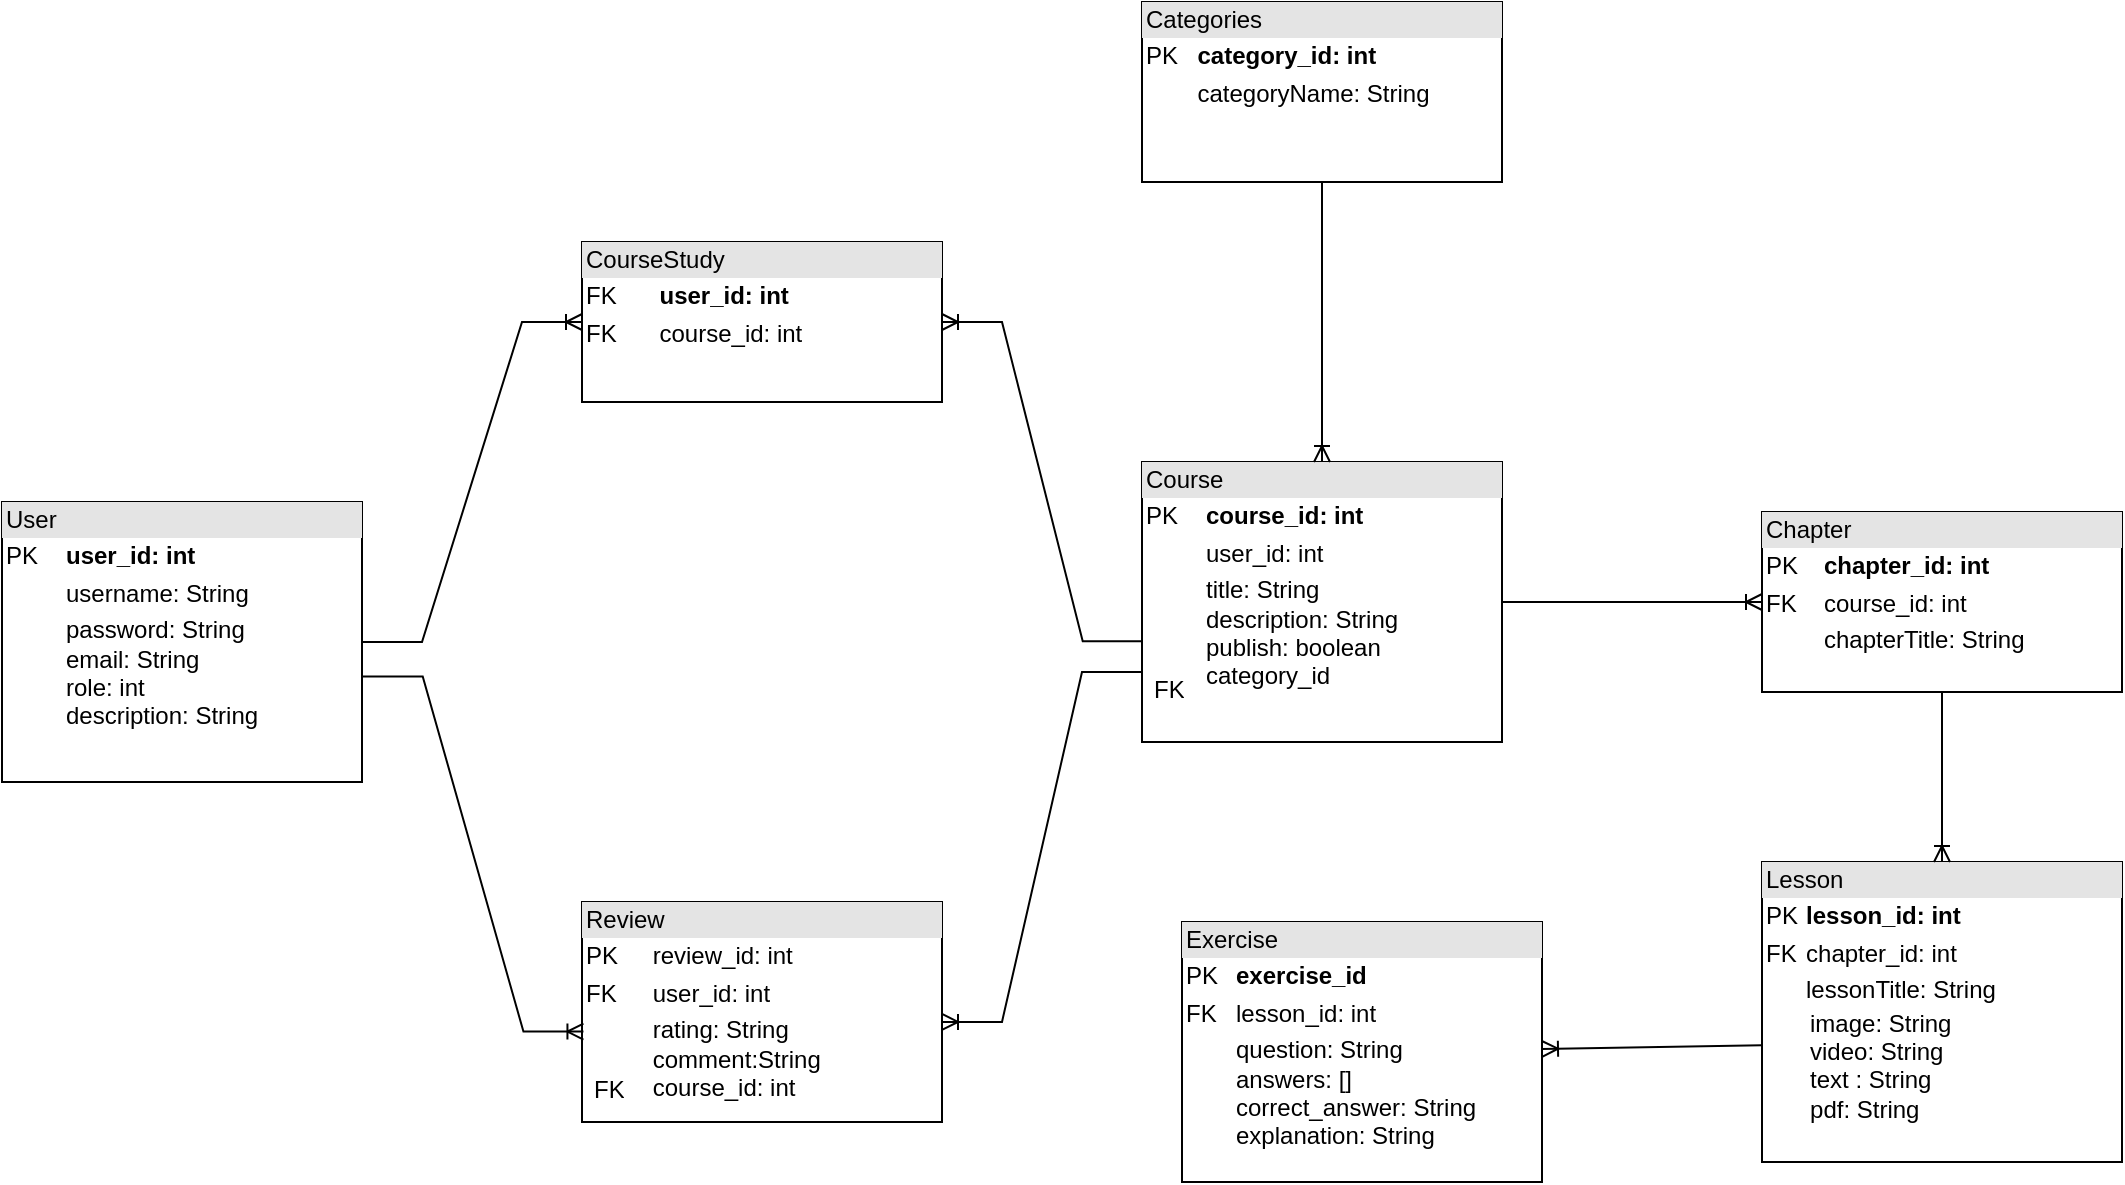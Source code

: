 <mxfile version="24.2.3" type="device">
  <diagram name="Page-1" id="z4z59dIieZJJ6UXaU0uB">
    <mxGraphModel dx="1489" dy="1913" grid="1" gridSize="10" guides="1" tooltips="1" connect="1" arrows="1" fold="1" page="1" pageScale="1" pageWidth="850" pageHeight="1100" math="0" shadow="0">
      <root>
        <mxCell id="0" />
        <mxCell id="1" parent="0" />
        <mxCell id="EUf47M9rQOZmV5FWu8hT-5" value="&lt;div style=&quot;box-sizing:border-box;width:100%;background:#e4e4e4;padding:2px;&quot;&gt;User&amp;nbsp;&lt;/div&gt;&lt;table style=&quot;width:100%;font-size:1em;&quot; cellpadding=&quot;2&quot; cellspacing=&quot;0&quot;&gt;&lt;tbody&gt;&lt;tr&gt;&lt;td&gt;PK&lt;/td&gt;&lt;td&gt;&lt;b&gt;user_id: int&lt;/b&gt;&lt;/td&gt;&lt;/tr&gt;&lt;tr&gt;&lt;td&gt;&lt;br&gt;&lt;/td&gt;&lt;td&gt;username: String&lt;br&gt;&lt;/td&gt;&lt;/tr&gt;&lt;tr&gt;&lt;td&gt;&lt;/td&gt;&lt;td&gt;&lt;span style=&quot;font-size: 12px;&quot;&gt;password: String&lt;br&gt;&lt;/span&gt;email: String&lt;br&gt;role: int&lt;br&gt;&lt;span style=&quot;font-size: 12px;&quot;&gt;description: String&lt;/span&gt;&lt;br&gt;&lt;/td&gt;&lt;/tr&gt;&lt;/tbody&gt;&lt;/table&gt;&lt;br&gt;&lt;div&gt;&lt;br&gt;&lt;/div&gt;" style="verticalAlign=top;align=left;overflow=fill;html=1;whiteSpace=wrap;" parent="1" vertex="1">
          <mxGeometry x="240" y="230" width="180" height="140" as="geometry" />
        </mxCell>
        <mxCell id="XFsnvn7qb66WLmklrVD2-1" value="&lt;div style=&quot;box-sizing:border-box;width:100%;background:#e4e4e4;padding:2px;&quot;&gt;CourseStudy&lt;/div&gt;&lt;table style=&quot;width:100%;font-size:1em;&quot; cellpadding=&quot;2&quot; cellspacing=&quot;0&quot;&gt;&lt;tbody&gt;&lt;tr&gt;&lt;td&gt;FK&lt;/td&gt;&lt;td&gt;&lt;b&gt;user_id: int&lt;br&gt;&lt;/b&gt;&lt;/td&gt;&lt;/tr&gt;&lt;tr&gt;&lt;td&gt;FK&lt;/td&gt;&lt;td&gt;course_id: int&lt;/td&gt;&lt;/tr&gt;&lt;tr&gt;&lt;td&gt;&lt;/td&gt;&lt;td&gt;&lt;br&gt;&lt;/td&gt;&lt;/tr&gt;&lt;/tbody&gt;&lt;/table&gt;" style="verticalAlign=top;align=left;overflow=fill;html=1;whiteSpace=wrap;" parent="1" vertex="1">
          <mxGeometry x="530" y="100" width="180" height="80" as="geometry" />
        </mxCell>
        <mxCell id="XFsnvn7qb66WLmklrVD2-2" value="&lt;div style=&quot;box-sizing:border-box;width:100%;background:#e4e4e4;padding:2px;&quot;&gt;Course&lt;/div&gt;&lt;table style=&quot;width:100%;font-size:1em;&quot; cellpadding=&quot;2&quot; cellspacing=&quot;0&quot;&gt;&lt;tbody&gt;&lt;tr&gt;&lt;td&gt;PK&lt;/td&gt;&lt;td&gt;&lt;b&gt;course_id: int&lt;/b&gt;&lt;/td&gt;&lt;/tr&gt;&lt;tr&gt;&lt;td&gt;&lt;br&gt;&lt;/td&gt;&lt;td&gt;user_id: int&lt;br&gt;&lt;/td&gt;&lt;/tr&gt;&lt;tr&gt;&lt;td&gt;&lt;/td&gt;&lt;td&gt;title: String&lt;br&gt;description: String&lt;br&gt;publish: boolean&lt;br&gt;category_id&lt;/td&gt;&lt;/tr&gt;&lt;/tbody&gt;&lt;/table&gt;" style="verticalAlign=top;align=left;overflow=fill;html=1;whiteSpace=wrap;" parent="1" vertex="1">
          <mxGeometry x="810" y="210" width="180" height="140" as="geometry" />
        </mxCell>
        <mxCell id="XFsnvn7qb66WLmklrVD2-3" value="&lt;div style=&quot;box-sizing:border-box;width:100%;background:#e4e4e4;padding:2px;&quot;&gt;Review&lt;/div&gt;&lt;table style=&quot;width:100%;font-size:1em;&quot; cellpadding=&quot;2&quot; cellspacing=&quot;0&quot;&gt;&lt;tbody&gt;&lt;tr&gt;&lt;td&gt;PK&lt;/td&gt;&lt;td&gt;review_id: int&lt;br&gt;&lt;/td&gt;&lt;/tr&gt;&lt;tr&gt;&lt;td&gt;FK&lt;br&gt;&lt;/td&gt;&lt;td&gt;user_id: int&lt;/td&gt;&lt;/tr&gt;&lt;tr&gt;&lt;td&gt;&lt;br&gt;&lt;/td&gt;&lt;td&gt;rating: String&lt;br&gt;comment:String&lt;br&gt;course_id: int&lt;/td&gt;&lt;/tr&gt;&lt;/tbody&gt;&lt;/table&gt;" style="verticalAlign=top;align=left;overflow=fill;html=1;whiteSpace=wrap;" parent="1" vertex="1">
          <mxGeometry x="530" y="430" width="180" height="110" as="geometry" />
        </mxCell>
        <mxCell id="XFsnvn7qb66WLmklrVD2-4" value="&lt;div style=&quot;box-sizing:border-box;width:100%;background:#e4e4e4;padding:2px;&quot;&gt;&lt;span style=&quot;font-size: 12px;&quot;&gt;Categories&lt;/span&gt;&lt;br&gt;&lt;/div&gt;&lt;table style=&quot;width:100%;font-size:1em;&quot; cellpadding=&quot;2&quot; cellspacing=&quot;0&quot;&gt;&lt;tbody&gt;&lt;tr&gt;&lt;td&gt;PK&lt;/td&gt;&lt;td&gt;&lt;b&gt;category_id: int&lt;/b&gt;&lt;/td&gt;&lt;/tr&gt;&lt;tr&gt;&lt;td&gt;&lt;br&gt;&lt;/td&gt;&lt;td&gt;categoryName: String&lt;/td&gt;&lt;/tr&gt;&lt;tr&gt;&lt;td&gt;&lt;/td&gt;&lt;td&gt;&lt;br&gt;&lt;/td&gt;&lt;/tr&gt;&lt;/tbody&gt;&lt;/table&gt;" style="verticalAlign=top;align=left;overflow=fill;html=1;whiteSpace=wrap;" parent="1" vertex="1">
          <mxGeometry x="810" y="-20" width="180" height="90" as="geometry" />
        </mxCell>
        <mxCell id="XFsnvn7qb66WLmklrVD2-5" value="&lt;div style=&quot;box-sizing:border-box;width:100%;background:#e4e4e4;padding:2px;&quot;&gt;Chapter&lt;/div&gt;&lt;table style=&quot;width:100%;font-size:1em;&quot; cellpadding=&quot;2&quot; cellspacing=&quot;0&quot;&gt;&lt;tbody&gt;&lt;tr&gt;&lt;td&gt;PK&lt;/td&gt;&lt;td&gt;&lt;span style=&quot;font-size: 12px;&quot;&gt;&lt;b&gt;chapter_id: int&lt;/b&gt;&lt;/span&gt;&lt;/td&gt;&lt;/tr&gt;&lt;tr&gt;&lt;td&gt;FK&lt;/td&gt;&lt;td&gt;course_id: int&lt;/td&gt;&lt;/tr&gt;&lt;tr&gt;&lt;td&gt;&lt;/td&gt;&lt;td&gt;chapterTitle: String&lt;br&gt;&lt;br&gt;&lt;/td&gt;&lt;/tr&gt;&lt;/tbody&gt;&lt;/table&gt;" style="verticalAlign=top;align=left;overflow=fill;html=1;whiteSpace=wrap;" parent="1" vertex="1">
          <mxGeometry x="1120" y="235" width="180" height="90" as="geometry" />
        </mxCell>
        <mxCell id="XFsnvn7qb66WLmklrVD2-6" value="&lt;div style=&quot;box-sizing:border-box;width:100%;background:#e4e4e4;padding:2px;&quot;&gt;Lesson&lt;/div&gt;&lt;table style=&quot;width:100%;font-size:1em;&quot; cellpadding=&quot;2&quot; cellspacing=&quot;0&quot;&gt;&lt;tbody&gt;&lt;tr&gt;&lt;td&gt;PK&lt;/td&gt;&lt;td&gt;&lt;b&gt;lesson_id: int&lt;/b&gt;&lt;/td&gt;&lt;/tr&gt;&lt;tr&gt;&lt;td&gt;FK&lt;/td&gt;&lt;td&gt;chapter_id: int&lt;/td&gt;&lt;/tr&gt;&lt;tr&gt;&lt;td&gt;&lt;/td&gt;&lt;td&gt;lessonTitle: String&lt;br&gt;&lt;table style=&quot;font-size: 1em; width: 180px;&quot; cellpadding=&quot;2&quot; cellspacing=&quot;0&quot;&gt;&lt;tbody&gt;&lt;tr&gt;&lt;td&gt;image: String&lt;br&gt;video: String&lt;br&gt;text : String&lt;br&gt;pdf: String&lt;/td&gt;&lt;/tr&gt;&lt;/tbody&gt;&lt;/table&gt;&lt;/td&gt;&lt;/tr&gt;&lt;/tbody&gt;&lt;/table&gt;" style="verticalAlign=top;align=left;overflow=fill;html=1;whiteSpace=wrap;" parent="1" vertex="1">
          <mxGeometry x="1120" y="410" width="180" height="150" as="geometry" />
        </mxCell>
        <mxCell id="XFsnvn7qb66WLmklrVD2-7" value="&lt;div style=&quot;box-sizing:border-box;width:100%;background:#e4e4e4;padding:2px;&quot;&gt;Exercise&lt;/div&gt;&lt;table style=&quot;width:100%;font-size:1em;&quot; cellpadding=&quot;2&quot; cellspacing=&quot;0&quot;&gt;&lt;tbody&gt;&lt;tr&gt;&lt;td&gt;PK&lt;/td&gt;&lt;td&gt;&lt;b&gt;exercise_id&lt;/b&gt;&lt;/td&gt;&lt;/tr&gt;&lt;tr&gt;&lt;td&gt;FK&lt;/td&gt;&lt;td&gt;lesson_id: int&lt;/td&gt;&lt;/tr&gt;&lt;tr&gt;&lt;td&gt;&lt;/td&gt;&lt;td&gt;question: String&lt;br&gt;answers: []&lt;br&gt;&lt;span style=&quot;font-size: 12px;&quot;&gt;correct_answer: String&lt;br&gt;explanation: String&lt;/span&gt;&lt;br&gt;&lt;/td&gt;&lt;/tr&gt;&lt;/tbody&gt;&lt;/table&gt;" style="verticalAlign=top;align=left;overflow=fill;html=1;whiteSpace=wrap;" parent="1" vertex="1">
          <mxGeometry x="830" y="440" width="180" height="130" as="geometry" />
        </mxCell>
        <mxCell id="XFsnvn7qb66WLmklrVD2-9" value="" style="edgeStyle=entityRelationEdgeStyle;fontSize=12;html=1;endArrow=ERoneToMany;rounded=0;entryX=0;entryY=0.5;entryDx=0;entryDy=0;" parent="1" source="EUf47M9rQOZmV5FWu8hT-5" target="XFsnvn7qb66WLmklrVD2-1" edge="1">
          <mxGeometry width="100" height="100" relative="1" as="geometry">
            <mxPoint x="700" y="260" as="sourcePoint" />
            <mxPoint x="800" y="160" as="targetPoint" />
          </mxGeometry>
        </mxCell>
        <mxCell id="XFsnvn7qb66WLmklrVD2-10" value="" style="edgeStyle=entityRelationEdgeStyle;fontSize=12;html=1;endArrow=ERoneToMany;rounded=0;exitX=0.002;exitY=0.64;exitDx=0;exitDy=0;exitPerimeter=0;" parent="1" source="XFsnvn7qb66WLmklrVD2-2" target="XFsnvn7qb66WLmklrVD2-1" edge="1">
          <mxGeometry width="100" height="100" relative="1" as="geometry">
            <mxPoint x="640" y="320" as="sourcePoint" />
            <mxPoint x="740" y="220" as="targetPoint" />
          </mxGeometry>
        </mxCell>
        <mxCell id="XFsnvn7qb66WLmklrVD2-11" value="" style="edgeStyle=entityRelationEdgeStyle;fontSize=12;html=1;endArrow=ERoneToMany;rounded=0;exitX=1.002;exitY=0.623;exitDx=0;exitDy=0;exitPerimeter=0;entryX=0.004;entryY=0.589;entryDx=0;entryDy=0;entryPerimeter=0;" parent="1" source="EUf47M9rQOZmV5FWu8hT-5" target="XFsnvn7qb66WLmklrVD2-3" edge="1">
          <mxGeometry width="100" height="100" relative="1" as="geometry">
            <mxPoint x="700" y="440" as="sourcePoint" />
            <mxPoint x="800" y="340" as="targetPoint" />
          </mxGeometry>
        </mxCell>
        <mxCell id="XFsnvn7qb66WLmklrVD2-12" value="" style="edgeStyle=entityRelationEdgeStyle;fontSize=12;html=1;endArrow=ERoneToMany;rounded=0;entryX=1;entryY=0.545;entryDx=0;entryDy=0;entryPerimeter=0;exitX=0;exitY=0.75;exitDx=0;exitDy=0;" parent="1" source="XFsnvn7qb66WLmklrVD2-2" target="XFsnvn7qb66WLmklrVD2-3" edge="1">
          <mxGeometry width="100" height="100" relative="1" as="geometry">
            <mxPoint x="590" y="360" as="sourcePoint" />
            <mxPoint x="690" y="260" as="targetPoint" />
          </mxGeometry>
        </mxCell>
        <mxCell id="XFsnvn7qb66WLmklrVD2-15" value="" style="fontSize=12;html=1;endArrow=ERoneToMany;rounded=0;exitX=0;exitY=0.611;exitDx=0;exitDy=0;exitPerimeter=0;" parent="1" source="XFsnvn7qb66WLmklrVD2-6" target="XFsnvn7qb66WLmklrVD2-7" edge="1">
          <mxGeometry width="100" height="100" relative="1" as="geometry">
            <mxPoint x="1100" y="500" as="sourcePoint" />
            <mxPoint x="1190" y="370" as="targetPoint" />
          </mxGeometry>
        </mxCell>
        <mxCell id="XFsnvn7qb66WLmklrVD2-16" value="" style="fontSize=12;html=1;endArrow=ERoneToMany;rounded=0;exitX=0.5;exitY=1;exitDx=0;exitDy=0;entryX=0.5;entryY=0;entryDx=0;entryDy=0;" parent="1" source="XFsnvn7qb66WLmklrVD2-5" target="XFsnvn7qb66WLmklrVD2-6" edge="1">
          <mxGeometry width="100" height="100" relative="1" as="geometry">
            <mxPoint x="970" y="470" as="sourcePoint" />
            <mxPoint x="1070" y="370" as="targetPoint" />
          </mxGeometry>
        </mxCell>
        <mxCell id="XFsnvn7qb66WLmklrVD2-17" value="" style="fontSize=12;html=1;endArrow=ERoneToMany;rounded=0;exitX=1;exitY=0.5;exitDx=0;exitDy=0;entryX=0;entryY=0.5;entryDx=0;entryDy=0;" parent="1" source="XFsnvn7qb66WLmklrVD2-2" target="XFsnvn7qb66WLmklrVD2-5" edge="1">
          <mxGeometry width="100" height="100" relative="1" as="geometry">
            <mxPoint x="1220" y="330" as="sourcePoint" />
            <mxPoint x="1090" y="280" as="targetPoint" />
          </mxGeometry>
        </mxCell>
        <mxCell id="XFsnvn7qb66WLmklrVD2-18" value="" style="fontSize=12;html=1;endArrow=ERoneToMany;rounded=0;exitX=0.5;exitY=1;exitDx=0;exitDy=0;entryX=0.5;entryY=0;entryDx=0;entryDy=0;" parent="1" source="XFsnvn7qb66WLmklrVD2-4" target="XFsnvn7qb66WLmklrVD2-2" edge="1">
          <mxGeometry width="100" height="100" relative="1" as="geometry">
            <mxPoint x="880" y="110" as="sourcePoint" />
            <mxPoint x="880" y="210" as="targetPoint" />
          </mxGeometry>
        </mxCell>
        <mxCell id="XFsnvn7qb66WLmklrVD2-19" value="FK" style="text;strokeColor=none;fillColor=none;spacingLeft=4;spacingRight=4;overflow=hidden;rotatable=0;points=[[0,0.5],[1,0.5]];portConstraint=eastwest;fontSize=12;whiteSpace=wrap;html=1;" parent="1" vertex="1">
          <mxGeometry x="530" y="510" width="40" height="30" as="geometry" />
        </mxCell>
        <mxCell id="XFsnvn7qb66WLmklrVD2-20" value="FK" style="text;strokeColor=none;fillColor=none;spacingLeft=4;spacingRight=4;overflow=hidden;rotatable=0;points=[[0,0.5],[1,0.5]];portConstraint=eastwest;fontSize=12;whiteSpace=wrap;html=1;" parent="1" vertex="1">
          <mxGeometry x="810" y="310" width="40" height="30" as="geometry" />
        </mxCell>
      </root>
    </mxGraphModel>
  </diagram>
</mxfile>
